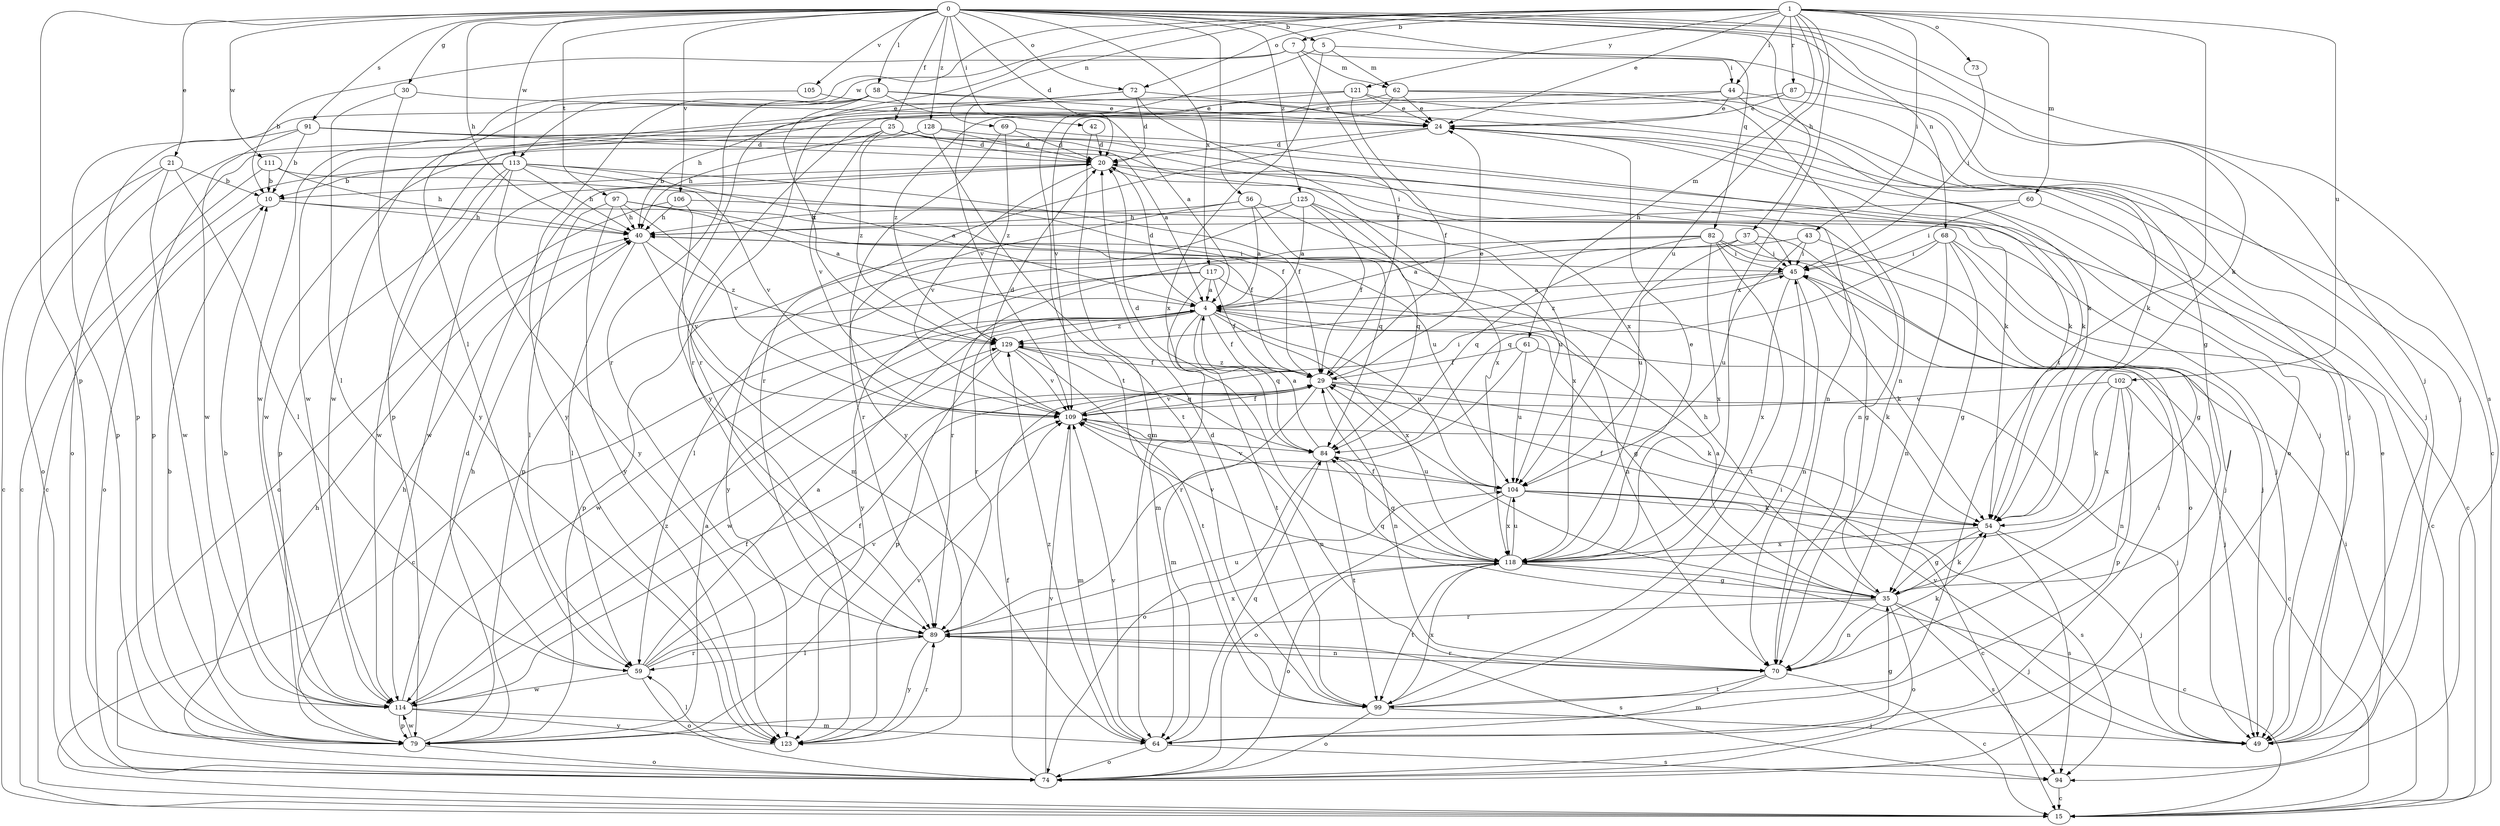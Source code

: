 strict digraph  {
0;
1;
4;
5;
7;
10;
15;
20;
21;
24;
25;
29;
30;
35;
37;
40;
42;
43;
44;
45;
49;
54;
56;
58;
59;
60;
61;
62;
64;
68;
69;
70;
72;
73;
74;
79;
82;
84;
87;
89;
91;
94;
97;
99;
102;
104;
105;
106;
109;
111;
113;
114;
117;
118;
121;
123;
125;
128;
129;
0 -> 5  [label=b];
0 -> 20  [label=d];
0 -> 21  [label=e];
0 -> 25  [label=f];
0 -> 30  [label=g];
0 -> 37  [label=h];
0 -> 40  [label=h];
0 -> 42  [label=i];
0 -> 49  [label=j];
0 -> 54  [label=k];
0 -> 56  [label=l];
0 -> 58  [label=l];
0 -> 68  [label=n];
0 -> 72  [label=o];
0 -> 79  [label=p];
0 -> 82  [label=q];
0 -> 91  [label=s];
0 -> 94  [label=s];
0 -> 97  [label=t];
0 -> 105  [label=v];
0 -> 106  [label=v];
0 -> 111  [label=w];
0 -> 113  [label=w];
0 -> 117  [label=x];
0 -> 125  [label=z];
0 -> 128  [label=z];
1 -> 7  [label=b];
1 -> 24  [label=e];
1 -> 43  [label=i];
1 -> 44  [label=i];
1 -> 59  [label=l];
1 -> 60  [label=m];
1 -> 61  [label=m];
1 -> 69  [label=n];
1 -> 72  [label=o];
1 -> 73  [label=o];
1 -> 87  [label=r];
1 -> 99  [label=t];
1 -> 102  [label=u];
1 -> 104  [label=u];
1 -> 113  [label=w];
1 -> 118  [label=x];
1 -> 121  [label=y];
4 -> 15  [label=c];
4 -> 20  [label=d];
4 -> 29  [label=f];
4 -> 35  [label=g];
4 -> 54  [label=k];
4 -> 84  [label=q];
4 -> 89  [label=r];
4 -> 99  [label=t];
4 -> 104  [label=u];
4 -> 114  [label=w];
4 -> 118  [label=x];
4 -> 129  [label=z];
5 -> 44  [label=i];
5 -> 62  [label=m];
5 -> 99  [label=t];
5 -> 118  [label=x];
7 -> 10  [label=b];
7 -> 29  [label=f];
7 -> 49  [label=j];
7 -> 62  [label=m];
7 -> 123  [label=y];
10 -> 40  [label=h];
10 -> 74  [label=o];
10 -> 104  [label=u];
15 -> 45  [label=i];
20 -> 10  [label=b];
20 -> 70  [label=n];
20 -> 109  [label=v];
20 -> 114  [label=w];
20 -> 118  [label=x];
21 -> 10  [label=b];
21 -> 15  [label=c];
21 -> 59  [label=l];
21 -> 74  [label=o];
21 -> 114  [label=w];
24 -> 20  [label=d];
24 -> 54  [label=k];
24 -> 74  [label=o];
24 -> 89  [label=r];
25 -> 4  [label=a];
25 -> 20  [label=d];
25 -> 40  [label=h];
25 -> 70  [label=n];
25 -> 74  [label=o];
25 -> 109  [label=v];
25 -> 129  [label=z];
29 -> 24  [label=e];
29 -> 49  [label=j];
29 -> 54  [label=k];
29 -> 64  [label=m];
29 -> 70  [label=n];
29 -> 109  [label=v];
29 -> 129  [label=z];
30 -> 24  [label=e];
30 -> 59  [label=l];
30 -> 123  [label=y];
35 -> 4  [label=a];
35 -> 29  [label=f];
35 -> 40  [label=h];
35 -> 49  [label=j];
35 -> 54  [label=k];
35 -> 70  [label=n];
35 -> 74  [label=o];
35 -> 84  [label=q];
35 -> 89  [label=r];
35 -> 94  [label=s];
37 -> 35  [label=g];
37 -> 45  [label=i];
37 -> 104  [label=u];
37 -> 123  [label=y];
40 -> 45  [label=i];
40 -> 59  [label=l];
40 -> 109  [label=v];
40 -> 129  [label=z];
42 -> 20  [label=d];
42 -> 64  [label=m];
43 -> 35  [label=g];
43 -> 45  [label=i];
43 -> 59  [label=l];
43 -> 104  [label=u];
44 -> 24  [label=e];
44 -> 35  [label=g];
44 -> 54  [label=k];
44 -> 89  [label=r];
44 -> 109  [label=v];
45 -> 4  [label=a];
45 -> 54  [label=k];
45 -> 70  [label=n];
45 -> 118  [label=x];
45 -> 129  [label=z];
49 -> 20  [label=d];
49 -> 109  [label=v];
54 -> 29  [label=f];
54 -> 35  [label=g];
54 -> 49  [label=j];
54 -> 94  [label=s];
54 -> 118  [label=x];
56 -> 4  [label=a];
56 -> 40  [label=h];
56 -> 84  [label=q];
56 -> 89  [label=r];
56 -> 104  [label=u];
58 -> 4  [label=a];
58 -> 24  [label=e];
58 -> 49  [label=j];
58 -> 79  [label=p];
58 -> 89  [label=r];
58 -> 123  [label=y];
58 -> 129  [label=z];
59 -> 4  [label=a];
59 -> 29  [label=f];
59 -> 74  [label=o];
59 -> 89  [label=r];
59 -> 109  [label=v];
59 -> 114  [label=w];
60 -> 15  [label=c];
60 -> 40  [label=h];
60 -> 45  [label=i];
61 -> 29  [label=f];
61 -> 49  [label=j];
61 -> 89  [label=r];
61 -> 104  [label=u];
62 -> 15  [label=c];
62 -> 24  [label=e];
62 -> 70  [label=n];
62 -> 114  [label=w];
62 -> 129  [label=z];
64 -> 35  [label=g];
64 -> 45  [label=i];
64 -> 74  [label=o];
64 -> 84  [label=q];
64 -> 94  [label=s];
64 -> 109  [label=v];
64 -> 129  [label=z];
68 -> 15  [label=c];
68 -> 35  [label=g];
68 -> 45  [label=i];
68 -> 49  [label=j];
68 -> 70  [label=n];
68 -> 84  [label=q];
69 -> 20  [label=d];
69 -> 54  [label=k];
69 -> 123  [label=y];
69 -> 129  [label=z];
70 -> 15  [label=c];
70 -> 54  [label=k];
70 -> 64  [label=m];
70 -> 89  [label=r];
70 -> 99  [label=t];
72 -> 20  [label=d];
72 -> 24  [label=e];
72 -> 40  [label=h];
72 -> 109  [label=v];
72 -> 118  [label=x];
73 -> 45  [label=i];
74 -> 24  [label=e];
74 -> 29  [label=f];
74 -> 40  [label=h];
74 -> 109  [label=v];
79 -> 4  [label=a];
79 -> 10  [label=b];
79 -> 20  [label=d];
79 -> 40  [label=h];
79 -> 74  [label=o];
79 -> 114  [label=w];
82 -> 4  [label=a];
82 -> 45  [label=i];
82 -> 49  [label=j];
82 -> 74  [label=o];
82 -> 84  [label=q];
82 -> 89  [label=r];
82 -> 99  [label=t];
82 -> 118  [label=x];
84 -> 4  [label=a];
84 -> 20  [label=d];
84 -> 74  [label=o];
84 -> 99  [label=t];
84 -> 104  [label=u];
87 -> 24  [label=e];
87 -> 49  [label=j];
87 -> 79  [label=p];
89 -> 59  [label=l];
89 -> 70  [label=n];
89 -> 94  [label=s];
89 -> 104  [label=u];
89 -> 118  [label=x];
89 -> 123  [label=y];
91 -> 10  [label=b];
91 -> 20  [label=d];
91 -> 45  [label=i];
91 -> 54  [label=k];
91 -> 79  [label=p];
91 -> 114  [label=w];
94 -> 15  [label=c];
97 -> 4  [label=a];
97 -> 29  [label=f];
97 -> 40  [label=h];
97 -> 59  [label=l];
97 -> 109  [label=v];
97 -> 123  [label=y];
99 -> 20  [label=d];
99 -> 45  [label=i];
99 -> 49  [label=j];
99 -> 74  [label=o];
99 -> 118  [label=x];
102 -> 15  [label=c];
102 -> 54  [label=k];
102 -> 70  [label=n];
102 -> 79  [label=p];
102 -> 109  [label=v];
102 -> 118  [label=x];
104 -> 15  [label=c];
104 -> 54  [label=k];
104 -> 74  [label=o];
104 -> 94  [label=s];
104 -> 109  [label=v];
104 -> 118  [label=x];
105 -> 24  [label=e];
105 -> 114  [label=w];
106 -> 40  [label=h];
106 -> 49  [label=j];
106 -> 64  [label=m];
106 -> 74  [label=o];
109 -> 20  [label=d];
109 -> 29  [label=f];
109 -> 45  [label=i];
109 -> 64  [label=m];
109 -> 70  [label=n];
109 -> 84  [label=q];
111 -> 10  [label=b];
111 -> 15  [label=c];
111 -> 29  [label=f];
111 -> 40  [label=h];
113 -> 4  [label=a];
113 -> 10  [label=b];
113 -> 15  [label=c];
113 -> 29  [label=f];
113 -> 40  [label=h];
113 -> 79  [label=p];
113 -> 109  [label=v];
113 -> 114  [label=w];
113 -> 123  [label=y];
114 -> 10  [label=b];
114 -> 29  [label=f];
114 -> 40  [label=h];
114 -> 64  [label=m];
114 -> 79  [label=p];
114 -> 123  [label=y];
114 -> 129  [label=z];
117 -> 4  [label=a];
117 -> 29  [label=f];
117 -> 64  [label=m];
117 -> 70  [label=n];
117 -> 79  [label=p];
117 -> 123  [label=y];
118 -> 15  [label=c];
118 -> 24  [label=e];
118 -> 29  [label=f];
118 -> 35  [label=g];
118 -> 74  [label=o];
118 -> 84  [label=q];
118 -> 99  [label=t];
118 -> 104  [label=u];
118 -> 109  [label=v];
121 -> 24  [label=e];
121 -> 29  [label=f];
121 -> 54  [label=k];
121 -> 89  [label=r];
121 -> 114  [label=w];
123 -> 59  [label=l];
123 -> 89  [label=r];
123 -> 109  [label=v];
125 -> 4  [label=a];
125 -> 29  [label=f];
125 -> 40  [label=h];
125 -> 79  [label=p];
125 -> 84  [label=q];
125 -> 118  [label=x];
128 -> 20  [label=d];
128 -> 49  [label=j];
128 -> 79  [label=p];
128 -> 99  [label=t];
128 -> 114  [label=w];
129 -> 29  [label=f];
129 -> 79  [label=p];
129 -> 84  [label=q];
129 -> 99  [label=t];
129 -> 109  [label=v];
129 -> 114  [label=w];
}
